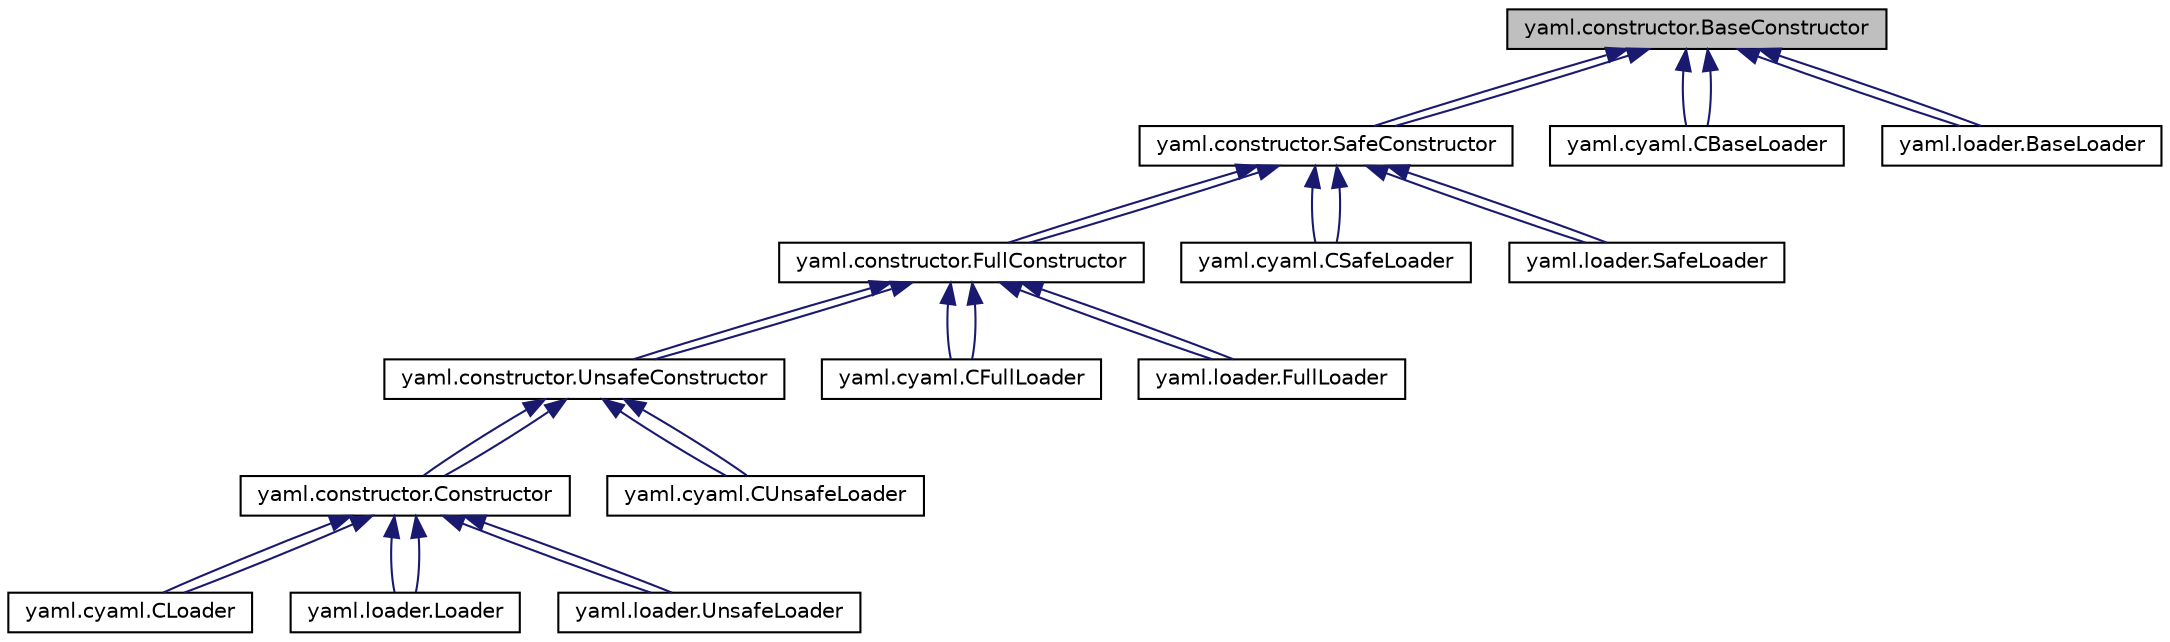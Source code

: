 digraph "yaml.constructor.BaseConstructor"
{
 // LATEX_PDF_SIZE
  edge [fontname="Helvetica",fontsize="10",labelfontname="Helvetica",labelfontsize="10"];
  node [fontname="Helvetica",fontsize="10",shape=record];
  Node1 [label="yaml.constructor.BaseConstructor",height=0.2,width=0.4,color="black", fillcolor="grey75", style="filled", fontcolor="black",tooltip=" "];
  Node1 -> Node2 [dir="back",color="midnightblue",fontsize="10",style="solid",fontname="Helvetica"];
  Node2 [label="yaml.constructor.SafeConstructor",height=0.2,width=0.4,color="black", fillcolor="white", style="filled",URL="$classyaml_1_1constructor_1_1SafeConstructor.html",tooltip=" "];
  Node2 -> Node3 [dir="back",color="midnightblue",fontsize="10",style="solid",fontname="Helvetica"];
  Node3 [label="yaml.constructor.FullConstructor",height=0.2,width=0.4,color="black", fillcolor="white", style="filled",URL="$classyaml_1_1constructor_1_1FullConstructor.html",tooltip=" "];
  Node3 -> Node4 [dir="back",color="midnightblue",fontsize="10",style="solid",fontname="Helvetica"];
  Node4 [label="yaml.constructor.UnsafeConstructor",height=0.2,width=0.4,color="black", fillcolor="white", style="filled",URL="$classyaml_1_1constructor_1_1UnsafeConstructor.html",tooltip=" "];
  Node4 -> Node5 [dir="back",color="midnightblue",fontsize="10",style="solid",fontname="Helvetica"];
  Node5 [label="yaml.constructor.Constructor",height=0.2,width=0.4,color="black", fillcolor="white", style="filled",URL="$classyaml_1_1constructor_1_1Constructor.html",tooltip=" "];
  Node5 -> Node6 [dir="back",color="midnightblue",fontsize="10",style="solid",fontname="Helvetica"];
  Node6 [label="yaml.cyaml.CLoader",height=0.2,width=0.4,color="black", fillcolor="white", style="filled",URL="$classyaml_1_1cyaml_1_1CLoader.html",tooltip=" "];
  Node5 -> Node6 [dir="back",color="midnightblue",fontsize="10",style="solid",fontname="Helvetica"];
  Node5 -> Node7 [dir="back",color="midnightblue",fontsize="10",style="solid",fontname="Helvetica"];
  Node7 [label="yaml.loader.Loader",height=0.2,width=0.4,color="black", fillcolor="white", style="filled",URL="$classyaml_1_1loader_1_1Loader.html",tooltip=" "];
  Node5 -> Node7 [dir="back",color="midnightblue",fontsize="10",style="solid",fontname="Helvetica"];
  Node5 -> Node8 [dir="back",color="midnightblue",fontsize="10",style="solid",fontname="Helvetica"];
  Node8 [label="yaml.loader.UnsafeLoader",height=0.2,width=0.4,color="black", fillcolor="white", style="filled",URL="$classyaml_1_1loader_1_1UnsafeLoader.html",tooltip=" "];
  Node5 -> Node8 [dir="back",color="midnightblue",fontsize="10",style="solid",fontname="Helvetica"];
  Node4 -> Node5 [dir="back",color="midnightblue",fontsize="10",style="solid",fontname="Helvetica"];
  Node4 -> Node9 [dir="back",color="midnightblue",fontsize="10",style="solid",fontname="Helvetica"];
  Node9 [label="yaml.cyaml.CUnsafeLoader",height=0.2,width=0.4,color="black", fillcolor="white", style="filled",URL="$classyaml_1_1cyaml_1_1CUnsafeLoader.html",tooltip=" "];
  Node4 -> Node9 [dir="back",color="midnightblue",fontsize="10",style="solid",fontname="Helvetica"];
  Node3 -> Node4 [dir="back",color="midnightblue",fontsize="10",style="solid",fontname="Helvetica"];
  Node3 -> Node10 [dir="back",color="midnightblue",fontsize="10",style="solid",fontname="Helvetica"];
  Node10 [label="yaml.cyaml.CFullLoader",height=0.2,width=0.4,color="black", fillcolor="white", style="filled",URL="$classyaml_1_1cyaml_1_1CFullLoader.html",tooltip=" "];
  Node3 -> Node10 [dir="back",color="midnightblue",fontsize="10",style="solid",fontname="Helvetica"];
  Node3 -> Node11 [dir="back",color="midnightblue",fontsize="10",style="solid",fontname="Helvetica"];
  Node11 [label="yaml.loader.FullLoader",height=0.2,width=0.4,color="black", fillcolor="white", style="filled",URL="$classyaml_1_1loader_1_1FullLoader.html",tooltip=" "];
  Node3 -> Node11 [dir="back",color="midnightblue",fontsize="10",style="solid",fontname="Helvetica"];
  Node2 -> Node3 [dir="back",color="midnightblue",fontsize="10",style="solid",fontname="Helvetica"];
  Node2 -> Node12 [dir="back",color="midnightblue",fontsize="10",style="solid",fontname="Helvetica"];
  Node12 [label="yaml.cyaml.CSafeLoader",height=0.2,width=0.4,color="black", fillcolor="white", style="filled",URL="$classyaml_1_1cyaml_1_1CSafeLoader.html",tooltip=" "];
  Node2 -> Node12 [dir="back",color="midnightblue",fontsize="10",style="solid",fontname="Helvetica"];
  Node2 -> Node13 [dir="back",color="midnightblue",fontsize="10",style="solid",fontname="Helvetica"];
  Node13 [label="yaml.loader.SafeLoader",height=0.2,width=0.4,color="black", fillcolor="white", style="filled",URL="$classyaml_1_1loader_1_1SafeLoader.html",tooltip=" "];
  Node2 -> Node13 [dir="back",color="midnightblue",fontsize="10",style="solid",fontname="Helvetica"];
  Node1 -> Node2 [dir="back",color="midnightblue",fontsize="10",style="solid",fontname="Helvetica"];
  Node1 -> Node14 [dir="back",color="midnightblue",fontsize="10",style="solid",fontname="Helvetica"];
  Node14 [label="yaml.cyaml.CBaseLoader",height=0.2,width=0.4,color="black", fillcolor="white", style="filled",URL="$classyaml_1_1cyaml_1_1CBaseLoader.html",tooltip=" "];
  Node1 -> Node14 [dir="back",color="midnightblue",fontsize="10",style="solid",fontname="Helvetica"];
  Node1 -> Node15 [dir="back",color="midnightblue",fontsize="10",style="solid",fontname="Helvetica"];
  Node15 [label="yaml.loader.BaseLoader",height=0.2,width=0.4,color="black", fillcolor="white", style="filled",URL="$classyaml_1_1loader_1_1BaseLoader.html",tooltip=" "];
  Node1 -> Node15 [dir="back",color="midnightblue",fontsize="10",style="solid",fontname="Helvetica"];
}
